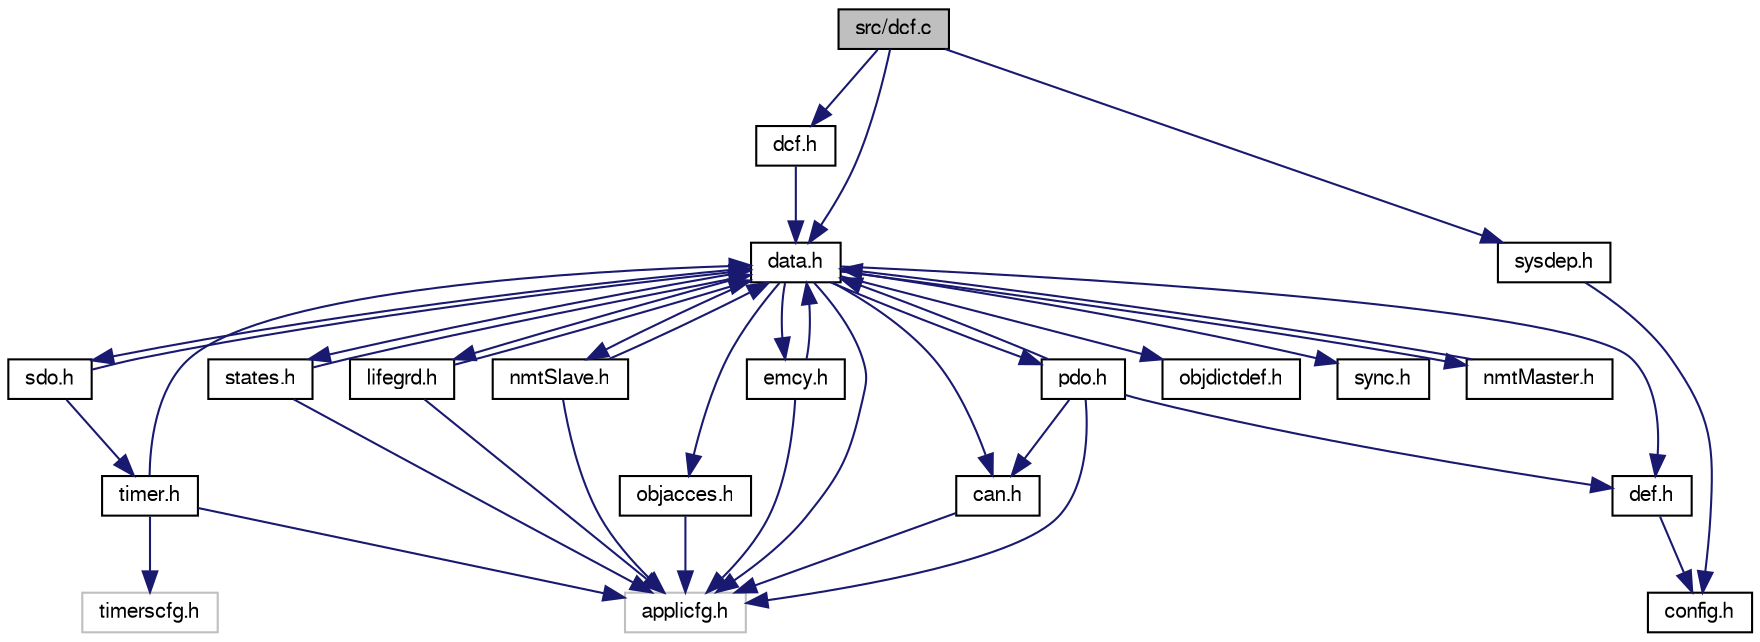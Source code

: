 digraph "src/dcf.c"
{
  edge [fontname="FreeSans",fontsize="10",labelfontname="FreeSans",labelfontsize="10"];
  node [fontname="FreeSans",fontsize="10",shape=record];
  Node1 [label="src/dcf.c",height=0.2,width=0.4,color="black", fillcolor="grey75", style="filled" fontcolor="black"];
  Node1 -> Node2 [color="midnightblue",fontsize="10",style="solid",fontname="FreeSans"];
  Node2 [label="data.h",height=0.2,width=0.4,color="black", fillcolor="white", style="filled",URL="$data_8h_source.html"];
  Node2 -> Node3 [color="midnightblue",fontsize="10",style="solid",fontname="FreeSans"];
  Node3 [label="applicfg.h",height=0.2,width=0.4,color="grey75", fillcolor="white", style="filled"];
  Node2 -> Node4 [color="midnightblue",fontsize="10",style="solid",fontname="FreeSans"];
  Node4 [label="def.h",height=0.2,width=0.4,color="black", fillcolor="white", style="filled",URL="$def_8h_source.html"];
  Node4 -> Node5 [color="midnightblue",fontsize="10",style="solid",fontname="FreeSans"];
  Node5 [label="config.h",height=0.2,width=0.4,color="black", fillcolor="white", style="filled",URL="$config_8h_source.html"];
  Node2 -> Node6 [color="midnightblue",fontsize="10",style="solid",fontname="FreeSans"];
  Node6 [label="can.h",height=0.2,width=0.4,color="black", fillcolor="white", style="filled",URL="$can_8h_source.html"];
  Node6 -> Node3 [color="midnightblue",fontsize="10",style="solid",fontname="FreeSans"];
  Node2 -> Node7 [color="midnightblue",fontsize="10",style="solid",fontname="FreeSans"];
  Node7 [label="objdictdef.h",height=0.2,width=0.4,color="black", fillcolor="white", style="filled",URL="$objdictdef_8h_source.html"];
  Node2 -> Node8 [color="midnightblue",fontsize="10",style="solid",fontname="FreeSans"];
  Node8 [label="objacces.h",height=0.2,width=0.4,color="black", fillcolor="white", style="filled",URL="$objacces_8h.html",tooltip="Responsible for accessing the object dictionary. "];
  Node8 -> Node3 [color="midnightblue",fontsize="10",style="solid",fontname="FreeSans"];
  Node2 -> Node9 [color="midnightblue",fontsize="10",style="solid",fontname="FreeSans"];
  Node9 [label="sdo.h",height=0.2,width=0.4,color="black", fillcolor="white", style="filled",URL="$sdo_8h_source.html"];
  Node9 -> Node10 [color="midnightblue",fontsize="10",style="solid",fontname="FreeSans"];
  Node10 [label="timer.h",height=0.2,width=0.4,color="black", fillcolor="white", style="filled",URL="$timer_8h_source.html"];
  Node10 -> Node11 [color="midnightblue",fontsize="10",style="solid",fontname="FreeSans"];
  Node11 [label="timerscfg.h",height=0.2,width=0.4,color="grey75", fillcolor="white", style="filled"];
  Node10 -> Node3 [color="midnightblue",fontsize="10",style="solid",fontname="FreeSans"];
  Node10 -> Node2 [color="midnightblue",fontsize="10",style="solid",fontname="FreeSans"];
  Node9 -> Node2 [color="midnightblue",fontsize="10",style="solid",fontname="FreeSans"];
  Node2 -> Node12 [color="midnightblue",fontsize="10",style="solid",fontname="FreeSans"];
  Node12 [label="pdo.h",height=0.2,width=0.4,color="black", fillcolor="white", style="filled",URL="$pdo_8h_source.html"];
  Node12 -> Node3 [color="midnightblue",fontsize="10",style="solid",fontname="FreeSans"];
  Node12 -> Node4 [color="midnightblue",fontsize="10",style="solid",fontname="FreeSans"];
  Node12 -> Node6 [color="midnightblue",fontsize="10",style="solid",fontname="FreeSans"];
  Node12 -> Node2 [color="midnightblue",fontsize="10",style="solid",fontname="FreeSans"];
  Node2 -> Node13 [color="midnightblue",fontsize="10",style="solid",fontname="FreeSans"];
  Node13 [label="states.h",height=0.2,width=0.4,color="black", fillcolor="white", style="filled",URL="$states_8h_source.html"];
  Node13 -> Node3 [color="midnightblue",fontsize="10",style="solid",fontname="FreeSans"];
  Node13 -> Node2 [color="midnightblue",fontsize="10",style="solid",fontname="FreeSans"];
  Node2 -> Node14 [color="midnightblue",fontsize="10",style="solid",fontname="FreeSans"];
  Node14 [label="lifegrd.h",height=0.2,width=0.4,color="black", fillcolor="white", style="filled",URL="$lifegrd_8h.html"];
  Node14 -> Node3 [color="midnightblue",fontsize="10",style="solid",fontname="FreeSans"];
  Node14 -> Node2 [color="midnightblue",fontsize="10",style="solid",fontname="FreeSans"];
  Node2 -> Node15 [color="midnightblue",fontsize="10",style="solid",fontname="FreeSans"];
  Node15 [label="sync.h",height=0.2,width=0.4,color="black", fillcolor="white", style="filled",URL="$sync_8h_source.html"];
  Node2 -> Node16 [color="midnightblue",fontsize="10",style="solid",fontname="FreeSans"];
  Node16 [label="nmtSlave.h",height=0.2,width=0.4,color="black", fillcolor="white", style="filled",URL="$nmtSlave_8h_source.html"];
  Node16 -> Node3 [color="midnightblue",fontsize="10",style="solid",fontname="FreeSans"];
  Node16 -> Node2 [color="midnightblue",fontsize="10",style="solid",fontname="FreeSans"];
  Node2 -> Node17 [color="midnightblue",fontsize="10",style="solid",fontname="FreeSans"];
  Node17 [label="nmtMaster.h",height=0.2,width=0.4,color="black", fillcolor="white", style="filled",URL="$nmtMaster_8h_source.html"];
  Node17 -> Node2 [color="midnightblue",fontsize="10",style="solid",fontname="FreeSans"];
  Node2 -> Node18 [color="midnightblue",fontsize="10",style="solid",fontname="FreeSans"];
  Node18 [label="emcy.h",height=0.2,width=0.4,color="black", fillcolor="white", style="filled",URL="$emcy_8h.html",tooltip="Declarations of the functions that manage EMCY (emergency) messages. "];
  Node18 -> Node3 [color="midnightblue",fontsize="10",style="solid",fontname="FreeSans"];
  Node18 -> Node2 [color="midnightblue",fontsize="10",style="solid",fontname="FreeSans"];
  Node1 -> Node19 [color="midnightblue",fontsize="10",style="solid",fontname="FreeSans"];
  Node19 [label="sysdep.h",height=0.2,width=0.4,color="black", fillcolor="white", style="filled",URL="$sysdep_8h_source.html"];
  Node19 -> Node5 [color="midnightblue",fontsize="10",style="solid",fontname="FreeSans"];
  Node1 -> Node20 [color="midnightblue",fontsize="10",style="solid",fontname="FreeSans"];
  Node20 [label="dcf.h",height=0.2,width=0.4,color="black", fillcolor="white", style="filled",URL="$dcf_8h_source.html"];
  Node20 -> Node2 [color="midnightblue",fontsize="10",style="solid",fontname="FreeSans"];
}
